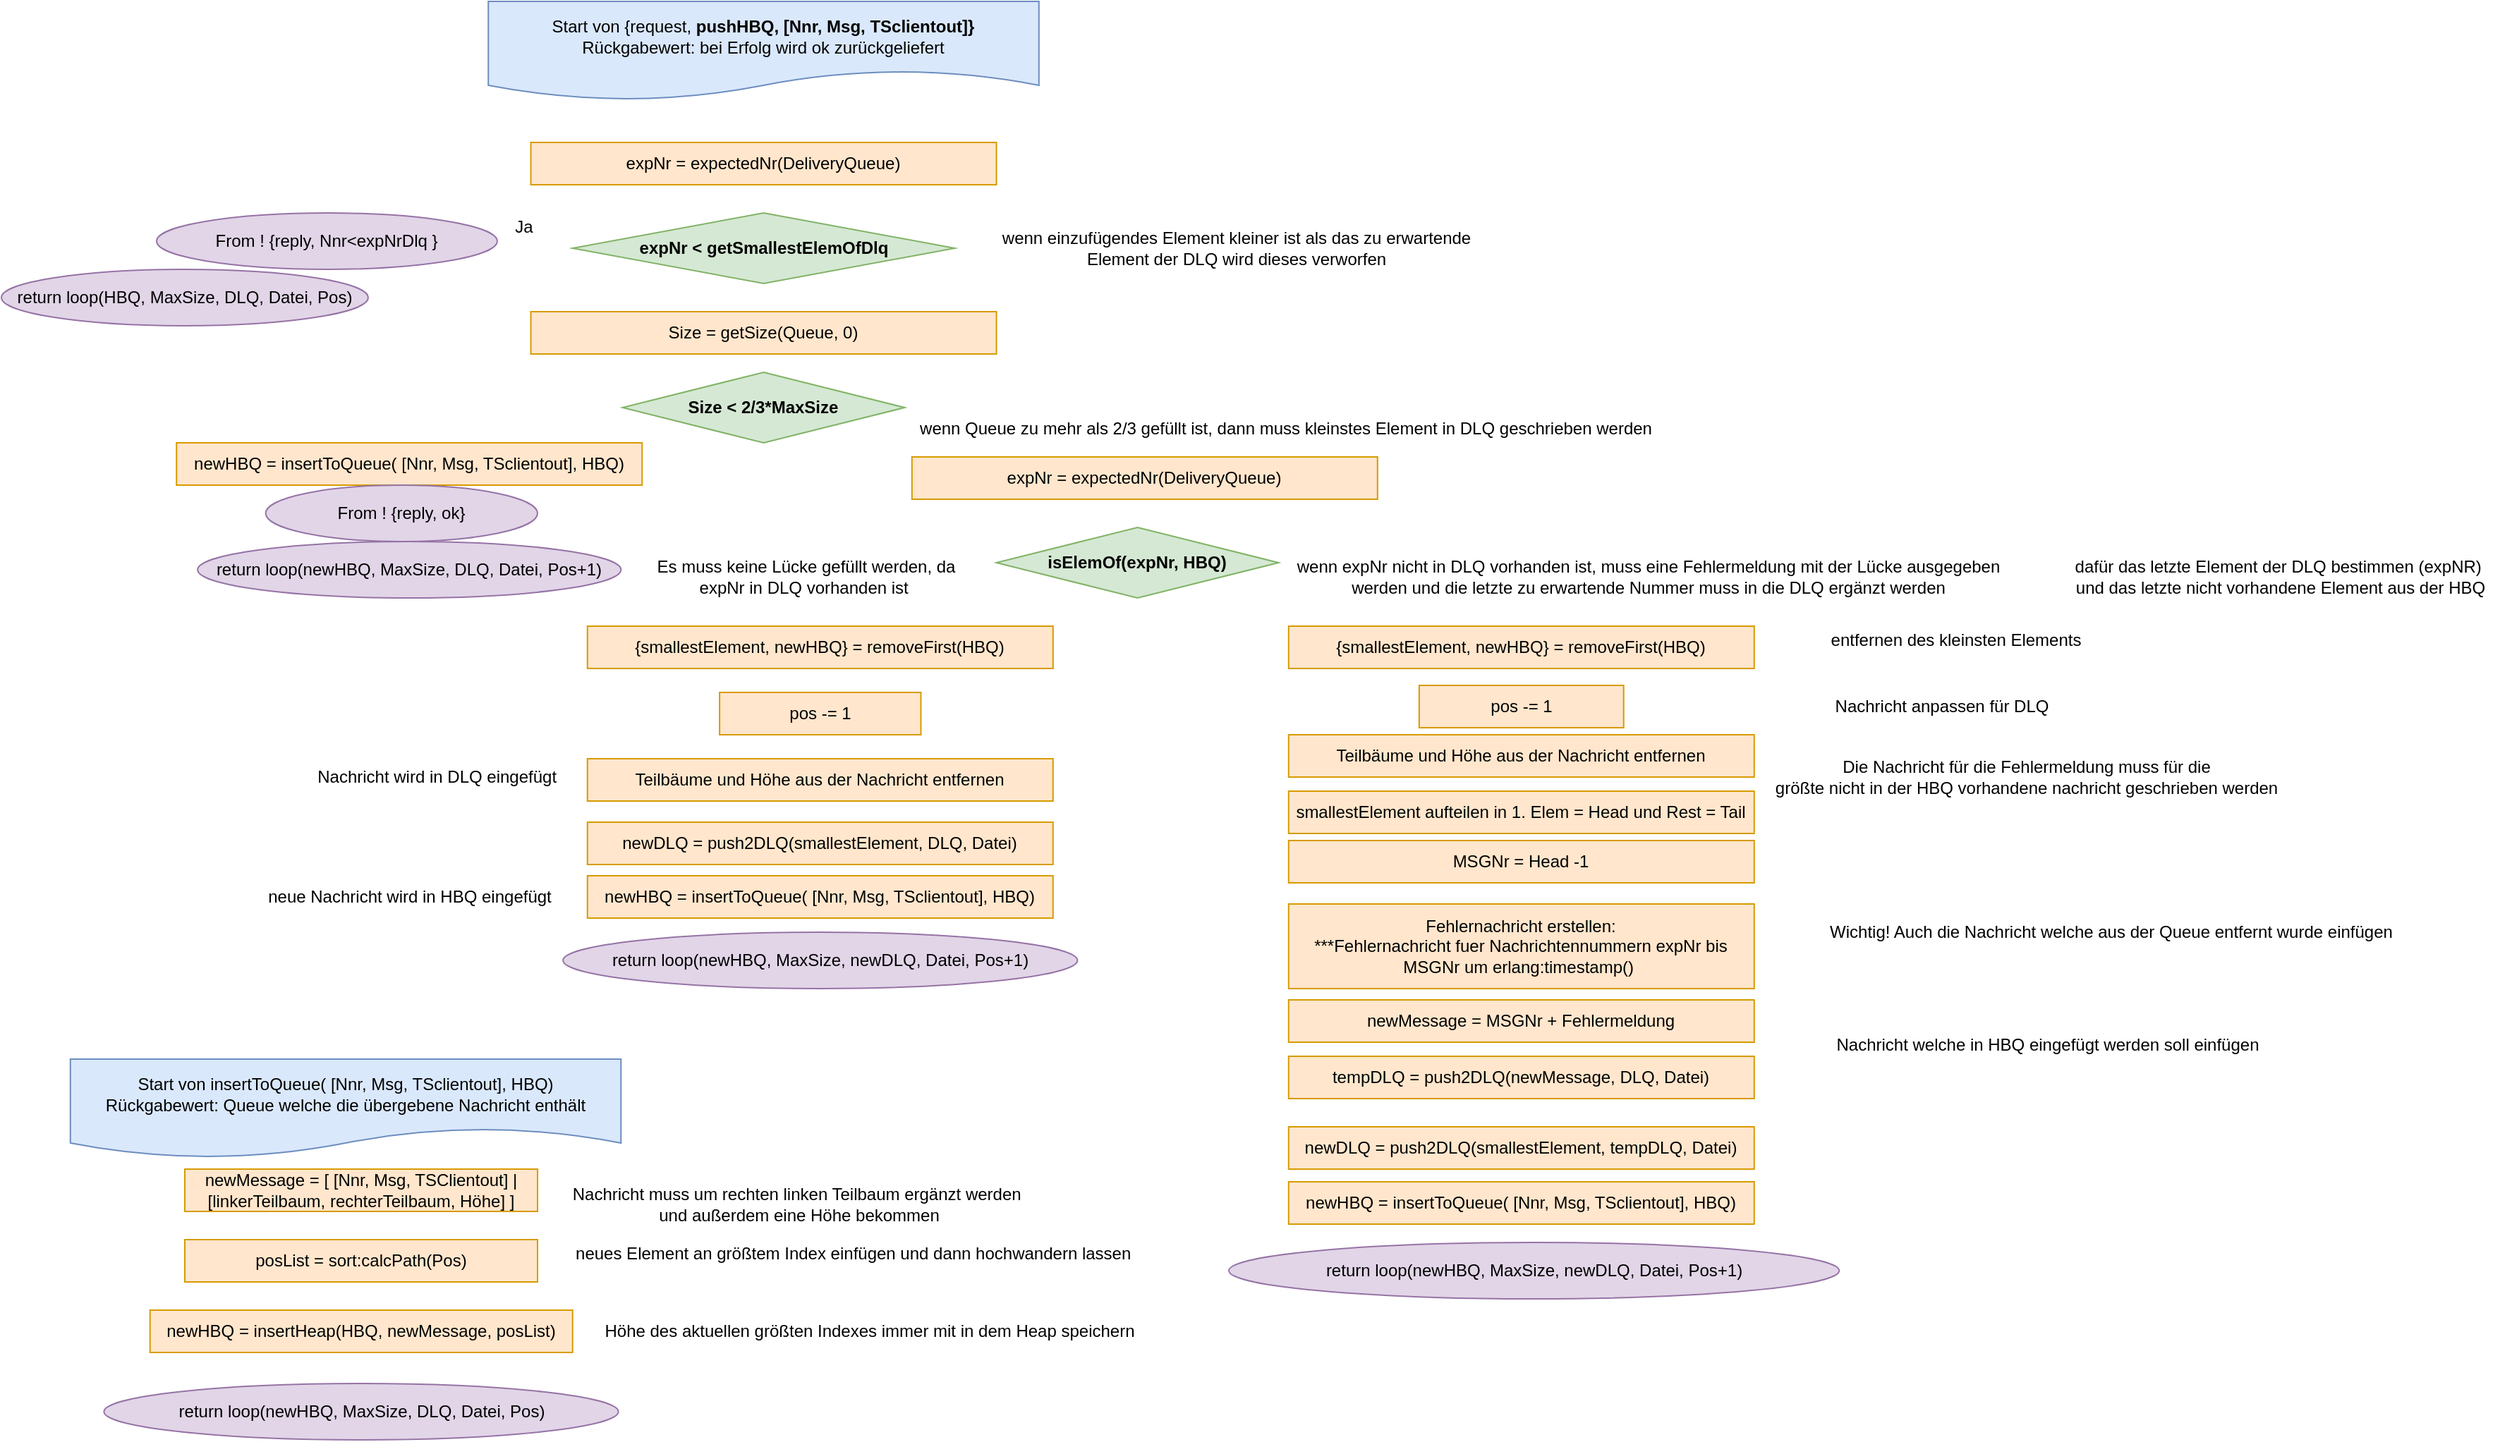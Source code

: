 <mxfile version="15.8.7" type="device"><diagram id="C5RBs43oDa-KdzZeNtuy" name="Page-1"><mxGraphModel dx="2470" dy="1123" grid="1" gridSize="10" guides="1" tooltips="1" connect="1" arrows="1" fold="1" page="1" pageScale="1" pageWidth="827" pageHeight="1169" math="0" shadow="0"><root><mxCell id="WIyWlLk6GJQsqaUBKTNV-0"/><mxCell id="WIyWlLk6GJQsqaUBKTNV-1" parent="WIyWlLk6GJQsqaUBKTNV-0"/><mxCell id="wGBJOXqwm9gj_SDIow_8-1" value="Start von {request,&amp;nbsp;&lt;b&gt;pushHBQ, [Nnr, Msg, TSclientout]}&lt;/b&gt;&lt;br&gt;Rückgabewert: bei Erfolg wird ok zurückgeliefert" style="shape=document;whiteSpace=wrap;html=1;boundedLbl=1;fillColor=#dae8fc;strokeColor=#6c8ebf;" parent="WIyWlLk6GJQsqaUBKTNV-1" vertex="1"><mxGeometry x="315.13" y="10" width="390.26" height="70" as="geometry"/></mxCell><mxCell id="wGBJOXqwm9gj_SDIow_8-2" value="return loop(newHBQ, MaxSize, DLQ, Datei, Pos+1)" style="ellipse;whiteSpace=wrap;html=1;rounded=0;fillColor=#e1d5e7;strokeColor=#9673a6;" parent="WIyWlLk6GJQsqaUBKTNV-1" vertex="1"><mxGeometry x="109.09" y="393" width="300.06" height="40" as="geometry"/></mxCell><mxCell id="wGBJOXqwm9gj_SDIow_8-4" value="newHBQ = insertToQueue( [Nnr, Msg, TSclientout], HBQ)" style="rounded=0;whiteSpace=wrap;html=1;fillColor=#ffe6cc;strokeColor=#d79b00;" parent="WIyWlLk6GJQsqaUBKTNV-1" vertex="1"><mxGeometry x="94.12" y="323" width="330" height="30" as="geometry"/></mxCell><mxCell id="cVZnVpHQyAGJuibC8y2R-0" value="Start von insertToQueue( [Nnr, Msg, TSclientout], HBQ)&lt;br&gt;Rückgabewert: Queue welche die übergebene Nachricht enthält" style="shape=document;whiteSpace=wrap;html=1;boundedLbl=1;fillColor=#dae8fc;strokeColor=#6c8ebf;" parent="WIyWlLk6GJQsqaUBKTNV-1" vertex="1"><mxGeometry x="18.89" y="760" width="390.26" height="70" as="geometry"/></mxCell><mxCell id="cVZnVpHQyAGJuibC8y2R-3" value="Size = getSize(Queue, 0)" style="rounded=0;whiteSpace=wrap;html=1;fillColor=#ffe6cc;strokeColor=#d79b00;" parent="WIyWlLk6GJQsqaUBKTNV-1" vertex="1"><mxGeometry x="345.26" y="230" width="330" height="30" as="geometry"/></mxCell><mxCell id="cVZnVpHQyAGJuibC8y2R-4" value="Size &amp;lt; 2/3*MaxSize" style="rhombus;whiteSpace=wrap;html=1;rounded=0;fillColor=#d5e8d4;strokeColor=#82b366;fontStyle=1" parent="WIyWlLk6GJQsqaUBKTNV-1" vertex="1"><mxGeometry x="410.26" y="273" width="200" height="50" as="geometry"/></mxCell><mxCell id="cVZnVpHQyAGJuibC8y2R-5" value="expNr = expectedNr(DeliveryQueue)" style="rounded=0;whiteSpace=wrap;html=1;fillColor=#ffe6cc;strokeColor=#d79b00;" parent="WIyWlLk6GJQsqaUBKTNV-1" vertex="1"><mxGeometry x="615.39" y="333" width="330" height="30" as="geometry"/></mxCell><mxCell id="cVZnVpHQyAGJuibC8y2R-6" value="isElemOf(expNr, HBQ)" style="rhombus;whiteSpace=wrap;html=1;rounded=0;fillColor=#d5e8d4;strokeColor=#82b366;fontStyle=1" parent="WIyWlLk6GJQsqaUBKTNV-1" vertex="1"><mxGeometry x="675.26" y="383" width="200" height="50" as="geometry"/></mxCell><mxCell id="cVZnVpHQyAGJuibC8y2R-7" value="wenn expNr nicht in DLQ vorhanden ist, muss eine Fehlermeldung mit der Lücke ausgegeben &lt;br&gt;werden und die letzte zu erwartende Nummer muss in die DLQ ergänzt werden" style="text;html=1;align=center;verticalAlign=middle;resizable=0;points=[];autosize=1;strokeColor=none;fillColor=none;" parent="WIyWlLk6GJQsqaUBKTNV-1" vertex="1"><mxGeometry x="882.39" y="403" width="510" height="30" as="geometry"/></mxCell><mxCell id="cVZnVpHQyAGJuibC8y2R-8" value="newDLQ = push2DLQ(smallestElement, DLQ, Datei)" style="rounded=0;whiteSpace=wrap;html=1;fillColor=#ffe6cc;strokeColor=#d79b00;" parent="WIyWlLk6GJQsqaUBKTNV-1" vertex="1"><mxGeometry x="385.38" y="592" width="330" height="30" as="geometry"/></mxCell><mxCell id="cVZnVpHQyAGJuibC8y2R-10" value="return loop(newHBQ, MaxSize, newDLQ, Datei, Pos+1)" style="ellipse;whiteSpace=wrap;html=1;rounded=0;fillColor=#e1d5e7;strokeColor=#9673a6;" parent="WIyWlLk6GJQsqaUBKTNV-1" vertex="1"><mxGeometry x="368.08" y="670" width="364.61" height="40" as="geometry"/></mxCell><mxCell id="cVZnVpHQyAGJuibC8y2R-11" value="{smallestElement, newHBQ} = removeFirst(HBQ)" style="rounded=0;whiteSpace=wrap;html=1;fillColor=#ffe6cc;strokeColor=#d79b00;" parent="WIyWlLk6GJQsqaUBKTNV-1" vertex="1"><mxGeometry x="882.39" y="453" width="330" height="30" as="geometry"/></mxCell><mxCell id="cVZnVpHQyAGJuibC8y2R-12" value="MSGNr = Head -1" style="rounded=0;whiteSpace=wrap;html=1;fillColor=#ffe6cc;strokeColor=#d79b00;" parent="WIyWlLk6GJQsqaUBKTNV-1" vertex="1"><mxGeometry x="882.39" y="605" width="330" height="30" as="geometry"/></mxCell><mxCell id="cVZnVpHQyAGJuibC8y2R-13" value="Fehlernachricht erstellen:&lt;br&gt;***Fehlernachricht fuer Nachrichtennummern expNr bis MSGNr um erlang:timestamp()&amp;nbsp;" style="rounded=0;whiteSpace=wrap;html=1;fillColor=#ffe6cc;strokeColor=#d79b00;" parent="WIyWlLk6GJQsqaUBKTNV-1" vertex="1"><mxGeometry x="882.39" y="650" width="330" height="60" as="geometry"/></mxCell><mxCell id="cVZnVpHQyAGJuibC8y2R-14" value="newMessage = MSGNr + Fehlermeldung" style="rounded=0;whiteSpace=wrap;html=1;fillColor=#ffe6cc;strokeColor=#d79b00;" parent="WIyWlLk6GJQsqaUBKTNV-1" vertex="1"><mxGeometry x="882.39" y="718" width="330" height="30" as="geometry"/></mxCell><mxCell id="cVZnVpHQyAGJuibC8y2R-15" value="newDLQ = push2DLQ(smallestElement, tempDLQ, Datei)" style="rounded=0;whiteSpace=wrap;html=1;fillColor=#ffe6cc;strokeColor=#d79b00;" parent="WIyWlLk6GJQsqaUBKTNV-1" vertex="1"><mxGeometry x="882.39" y="808" width="330" height="30" as="geometry"/></mxCell><mxCell id="cVZnVpHQyAGJuibC8y2R-16" value="return loop(newHBQ, MaxSize, newDLQ, Datei, Pos+1)" style="ellipse;whiteSpace=wrap;html=1;rounded=0;fillColor=#e1d5e7;strokeColor=#9673a6;" parent="WIyWlLk6GJQsqaUBKTNV-1" vertex="1"><mxGeometry x="840" y="890" width="432.64" height="40" as="geometry"/></mxCell><mxCell id="8CrGwed_5yJvy8F-W8Jf-2" value="wenn Queue zu mehr als 2/3 gefüllt ist, dann muss kleinstes Element in DLQ geschrieben werden" style="text;html=1;align=center;verticalAlign=middle;resizable=0;points=[];autosize=1;strokeColor=none;fillColor=none;" parent="WIyWlLk6GJQsqaUBKTNV-1" vertex="1"><mxGeometry x="615.39" y="303" width="530" height="20" as="geometry"/></mxCell><mxCell id="8CrGwed_5yJvy8F-W8Jf-3" value="expNr = expectedNr(DeliveryQueue)" style="rounded=0;whiteSpace=wrap;html=1;fillColor=#ffe6cc;strokeColor=#d79b00;" parent="WIyWlLk6GJQsqaUBKTNV-1" vertex="1"><mxGeometry x="345.26" y="110" width="330" height="30" as="geometry"/></mxCell><mxCell id="8CrGwed_5yJvy8F-W8Jf-4" value="expNr &amp;lt; getSmallestElemOfDlq" style="rhombus;whiteSpace=wrap;html=1;rounded=0;fillColor=#d5e8d4;strokeColor=#82b366;fontStyle=1" parent="WIyWlLk6GJQsqaUBKTNV-1" vertex="1"><mxGeometry x="374.84" y="160" width="270.85" height="50" as="geometry"/></mxCell><mxCell id="8CrGwed_5yJvy8F-W8Jf-5" value="wenn einzufügendes Element kleiner ist als das zu erwartende &lt;br&gt;Element der DLQ wird dieses verworfen" style="text;html=1;align=center;verticalAlign=middle;resizable=0;points=[];autosize=1;strokeColor=none;fillColor=none;" parent="WIyWlLk6GJQsqaUBKTNV-1" vertex="1"><mxGeometry x="670" y="170" width="350" height="30" as="geometry"/></mxCell><mxCell id="8CrGwed_5yJvy8F-W8Jf-6" value="return loop(HBQ, MaxSize, DLQ, Datei, Pos)" style="ellipse;whiteSpace=wrap;html=1;rounded=0;fillColor=#e1d5e7;strokeColor=#9673a6;" parent="WIyWlLk6GJQsqaUBKTNV-1" vertex="1"><mxGeometry x="-30" y="200" width="260" height="40" as="geometry"/></mxCell><mxCell id="8CrGwed_5yJvy8F-W8Jf-9" value="Ja" style="text;html=1;align=center;verticalAlign=middle;resizable=0;points=[];autosize=1;strokeColor=none;fillColor=none;" parent="WIyWlLk6GJQsqaUBKTNV-1" vertex="1"><mxGeometry x="325" y="160" width="30" height="20" as="geometry"/></mxCell><mxCell id="8CrGwed_5yJvy8F-W8Jf-11" value="Es muss keine Lücke gefüllt werden, da &lt;br&gt;expNr in DLQ vorhanden ist&amp;nbsp;" style="text;html=1;align=center;verticalAlign=middle;resizable=0;points=[];autosize=1;strokeColor=none;fillColor=none;" parent="WIyWlLk6GJQsqaUBKTNV-1" vertex="1"><mxGeometry x="425" y="403" width="230" height="30" as="geometry"/></mxCell><mxCell id="8CrGwed_5yJvy8F-W8Jf-13" value="dafür das letzte Element der DLQ bestimmen (expNR)&amp;nbsp;&lt;br&gt;und das letzte nicht vorhandene Element aus der HBQ" style="text;html=1;align=center;verticalAlign=middle;resizable=0;points=[];autosize=1;strokeColor=none;fillColor=none;" parent="WIyWlLk6GJQsqaUBKTNV-1" vertex="1"><mxGeometry x="1430" y="403" width="310" height="30" as="geometry"/></mxCell><mxCell id="kfELjlpxQ7jiOnlDr4Q6-4" value="Nachricht muss um rechten linken Teilbaum ergänzt werden&amp;nbsp;&lt;br&gt;und außerdem eine Höhe bekommen" style="text;html=1;align=center;verticalAlign=middle;resizable=0;points=[];autosize=1;strokeColor=none;fillColor=none;" parent="WIyWlLk6GJQsqaUBKTNV-1" vertex="1"><mxGeometry x="365.39" y="848" width="340" height="30" as="geometry"/></mxCell><mxCell id="kfELjlpxQ7jiOnlDr4Q6-5" value="neues Element an größtem Index einfügen und dann hochwandern lassen&amp;nbsp;" style="text;html=1;align=center;verticalAlign=middle;resizable=0;points=[];autosize=1;strokeColor=none;fillColor=none;" parent="WIyWlLk6GJQsqaUBKTNV-1" vertex="1"><mxGeometry x="370" y="888" width="410" height="20" as="geometry"/></mxCell><mxCell id="kfELjlpxQ7jiOnlDr4Q6-6" value="Nachricht wird in DLQ eingefügt&amp;nbsp;" style="text;html=1;align=center;verticalAlign=middle;resizable=0;points=[];autosize=1;strokeColor=none;fillColor=none;" parent="WIyWlLk6GJQsqaUBKTNV-1" vertex="1"><mxGeometry x="184.84" y="550" width="190" height="20" as="geometry"/></mxCell><mxCell id="kfELjlpxQ7jiOnlDr4Q6-7" value="Teilbäume und Höhe aus der Nachricht entfernen" style="rounded=0;whiteSpace=wrap;html=1;fillColor=#ffe6cc;strokeColor=#d79b00;" parent="WIyWlLk6GJQsqaUBKTNV-1" vertex="1"><mxGeometry x="385.38" y="547" width="330" height="30" as="geometry"/></mxCell><mxCell id="kfELjlpxQ7jiOnlDr4Q6-8" value="Teilbäume und Höhe aus der Nachricht entfernen" style="rounded=0;whiteSpace=wrap;html=1;fillColor=#ffe6cc;strokeColor=#d79b00;" parent="WIyWlLk6GJQsqaUBKTNV-1" vertex="1"><mxGeometry x="882.39" y="530" width="330" height="30" as="geometry"/></mxCell><mxCell id="kfELjlpxQ7jiOnlDr4Q6-11" value="newMessage = [ [Nnr, Msg, TSClientout] | &lt;br&gt;[linkerTeilbaum, rechterTeilbaum, Höhe] ]" style="rounded=0;whiteSpace=wrap;html=1;fillColor=#ffe6cc;strokeColor=#d79b00;" parent="WIyWlLk6GJQsqaUBKTNV-1" vertex="1"><mxGeometry x="100" y="838" width="250" height="30" as="geometry"/></mxCell><mxCell id="kfELjlpxQ7jiOnlDr4Q6-13" value="posList = sort:calcPath(Pos)" style="rounded=0;whiteSpace=wrap;html=1;fillColor=#ffe6cc;strokeColor=#d79b00;" parent="WIyWlLk6GJQsqaUBKTNV-1" vertex="1"><mxGeometry x="100" y="888" width="250" height="30" as="geometry"/></mxCell><mxCell id="kfELjlpxQ7jiOnlDr4Q6-14" value="Höhe des aktuellen größten Indexes immer mit in dem Heap speichern" style="text;html=1;align=center;verticalAlign=middle;resizable=0;points=[];autosize=1;strokeColor=none;fillColor=none;" parent="WIyWlLk6GJQsqaUBKTNV-1" vertex="1"><mxGeometry x="390" y="943" width="390" height="20" as="geometry"/></mxCell><mxCell id="kfELjlpxQ7jiOnlDr4Q6-15" value="newHBQ = insertHeap(HBQ, newMessage, posList)" style="rounded=0;whiteSpace=wrap;html=1;fillColor=#ffe6cc;strokeColor=#d79b00;" parent="WIyWlLk6GJQsqaUBKTNV-1" vertex="1"><mxGeometry x="75.34" y="938" width="299.5" height="30" as="geometry"/></mxCell><mxCell id="kfELjlpxQ7jiOnlDr4Q6-16" value="entfernen des kleinsten Elements" style="text;html=1;align=center;verticalAlign=middle;resizable=0;points=[];autosize=1;strokeColor=none;fillColor=none;" parent="WIyWlLk6GJQsqaUBKTNV-1" vertex="1"><mxGeometry x="1260" y="453" width="190" height="20" as="geometry"/></mxCell><mxCell id="kfELjlpxQ7jiOnlDr4Q6-17" value="Nachricht anpassen für DLQ" style="text;html=1;align=center;verticalAlign=middle;resizable=0;points=[];autosize=1;strokeColor=none;fillColor=none;" parent="WIyWlLk6GJQsqaUBKTNV-1" vertex="1"><mxGeometry x="1260" y="500" width="170" height="20" as="geometry"/></mxCell><mxCell id="kfELjlpxQ7jiOnlDr4Q6-18" value="Die Nachricht für die Fehlermeldung muss für die &lt;br&gt;größte nicht in der HBQ vorhandene nachricht geschrieben werden" style="text;html=1;align=center;verticalAlign=middle;resizable=0;points=[];autosize=1;strokeColor=none;fillColor=none;" parent="WIyWlLk6GJQsqaUBKTNV-1" vertex="1"><mxGeometry x="1220" y="545" width="370" height="30" as="geometry"/></mxCell><mxCell id="kfELjlpxQ7jiOnlDr4Q6-19" value="Wichtig! Auch die Nachricht welche aus der Queue entfernt wurde einfügen" style="text;html=1;align=center;verticalAlign=middle;resizable=0;points=[];autosize=1;strokeColor=none;fillColor=none;" parent="WIyWlLk6GJQsqaUBKTNV-1" vertex="1"><mxGeometry x="1260" y="660" width="410" height="20" as="geometry"/></mxCell><mxCell id="kfELjlpxQ7jiOnlDr4Q6-20" value="tempDLQ = push2DLQ(newMessage, DLQ, Datei)" style="rounded=0;whiteSpace=wrap;html=1;fillColor=#ffe6cc;strokeColor=#d79b00;" parent="WIyWlLk6GJQsqaUBKTNV-1" vertex="1"><mxGeometry x="882.39" y="758" width="330" height="30" as="geometry"/></mxCell><mxCell id="kfELjlpxQ7jiOnlDr4Q6-21" value="{smallestElement, newHBQ} = removeFirst(HBQ)" style="rounded=0;whiteSpace=wrap;html=1;fillColor=#ffe6cc;strokeColor=#d79b00;" parent="WIyWlLk6GJQsqaUBKTNV-1" vertex="1"><mxGeometry x="385.39" y="453" width="330" height="30" as="geometry"/></mxCell><mxCell id="kfELjlpxQ7jiOnlDr4Q6-22" value="pos -= 1" style="rounded=0;whiteSpace=wrap;html=1;fillColor=#ffe6cc;strokeColor=#d79b00;" parent="WIyWlLk6GJQsqaUBKTNV-1" vertex="1"><mxGeometry x="479.05" y="500" width="142.69" height="30" as="geometry"/></mxCell><mxCell id="kfELjlpxQ7jiOnlDr4Q6-23" value="newHBQ = insertToQueue( [Nnr, Msg, TSclientout], HBQ)" style="rounded=0;whiteSpace=wrap;html=1;fillColor=#ffe6cc;strokeColor=#d79b00;" parent="WIyWlLk6GJQsqaUBKTNV-1" vertex="1"><mxGeometry x="385.38" y="630" width="330" height="30" as="geometry"/></mxCell><mxCell id="kfELjlpxQ7jiOnlDr4Q6-24" value="neue Nachricht wird in HBQ eingefügt" style="text;html=1;align=center;verticalAlign=middle;resizable=0;points=[];autosize=1;strokeColor=none;fillColor=none;" parent="WIyWlLk6GJQsqaUBKTNV-1" vertex="1"><mxGeometry x="149.12" y="635" width="220" height="20" as="geometry"/></mxCell><mxCell id="kfELjlpxQ7jiOnlDr4Q6-25" value="Nachricht welche in HBQ eingefügt werden soll einfügen" style="text;html=1;align=center;verticalAlign=middle;resizable=0;points=[];autosize=1;strokeColor=none;fillColor=none;" parent="WIyWlLk6GJQsqaUBKTNV-1" vertex="1"><mxGeometry x="1260" y="740" width="320" height="20" as="geometry"/></mxCell><mxCell id="kfELjlpxQ7jiOnlDr4Q6-26" value="pos -= 1" style="rounded=0;whiteSpace=wrap;html=1;fillColor=#ffe6cc;strokeColor=#d79b00;" parent="WIyWlLk6GJQsqaUBKTNV-1" vertex="1"><mxGeometry x="974.92" y="495" width="144.93" height="30" as="geometry"/></mxCell><mxCell id="kfELjlpxQ7jiOnlDr4Q6-27" value="newHBQ = insertToQueue( [Nnr, Msg, TSclientout], HBQ)" style="rounded=0;whiteSpace=wrap;html=1;fillColor=#ffe6cc;strokeColor=#d79b00;" parent="WIyWlLk6GJQsqaUBKTNV-1" vertex="1"><mxGeometry x="882.39" y="847" width="330" height="30" as="geometry"/></mxCell><mxCell id="kfELjlpxQ7jiOnlDr4Q6-28" value="return loop(newHBQ, MaxSize, DLQ, Datei, Pos)" style="ellipse;whiteSpace=wrap;html=1;rounded=0;fillColor=#e1d5e7;strokeColor=#9673a6;" parent="WIyWlLk6GJQsqaUBKTNV-1" vertex="1"><mxGeometry x="42.7" y="990" width="364.61" height="40" as="geometry"/></mxCell><mxCell id="kfELjlpxQ7jiOnlDr4Q6-29" value="From ! {reply, Nnr&amp;lt;expNrDlq }" style="ellipse;whiteSpace=wrap;html=1;rounded=0;fillColor=#e1d5e7;strokeColor=#9673a6;" parent="WIyWlLk6GJQsqaUBKTNV-1" vertex="1"><mxGeometry x="80" y="160" width="241.44" height="40" as="geometry"/></mxCell><mxCell id="J8fKATGIeNdTuHHDaned-1" value="From ! {reply, ok}" style="ellipse;whiteSpace=wrap;html=1;rounded=0;fillColor=#e1d5e7;strokeColor=#9673a6;" vertex="1" parent="WIyWlLk6GJQsqaUBKTNV-1"><mxGeometry x="157.3" y="353" width="192.7" height="40" as="geometry"/></mxCell><mxCell id="J8fKATGIeNdTuHHDaned-2" value="smallestElement aufteilen in 1. Elem = Head und Rest = Tail" style="rounded=0;whiteSpace=wrap;html=1;fillColor=#ffe6cc;strokeColor=#d79b00;" vertex="1" parent="WIyWlLk6GJQsqaUBKTNV-1"><mxGeometry x="882.39" y="570" width="330" height="30" as="geometry"/></mxCell></root></mxGraphModel></diagram></mxfile>